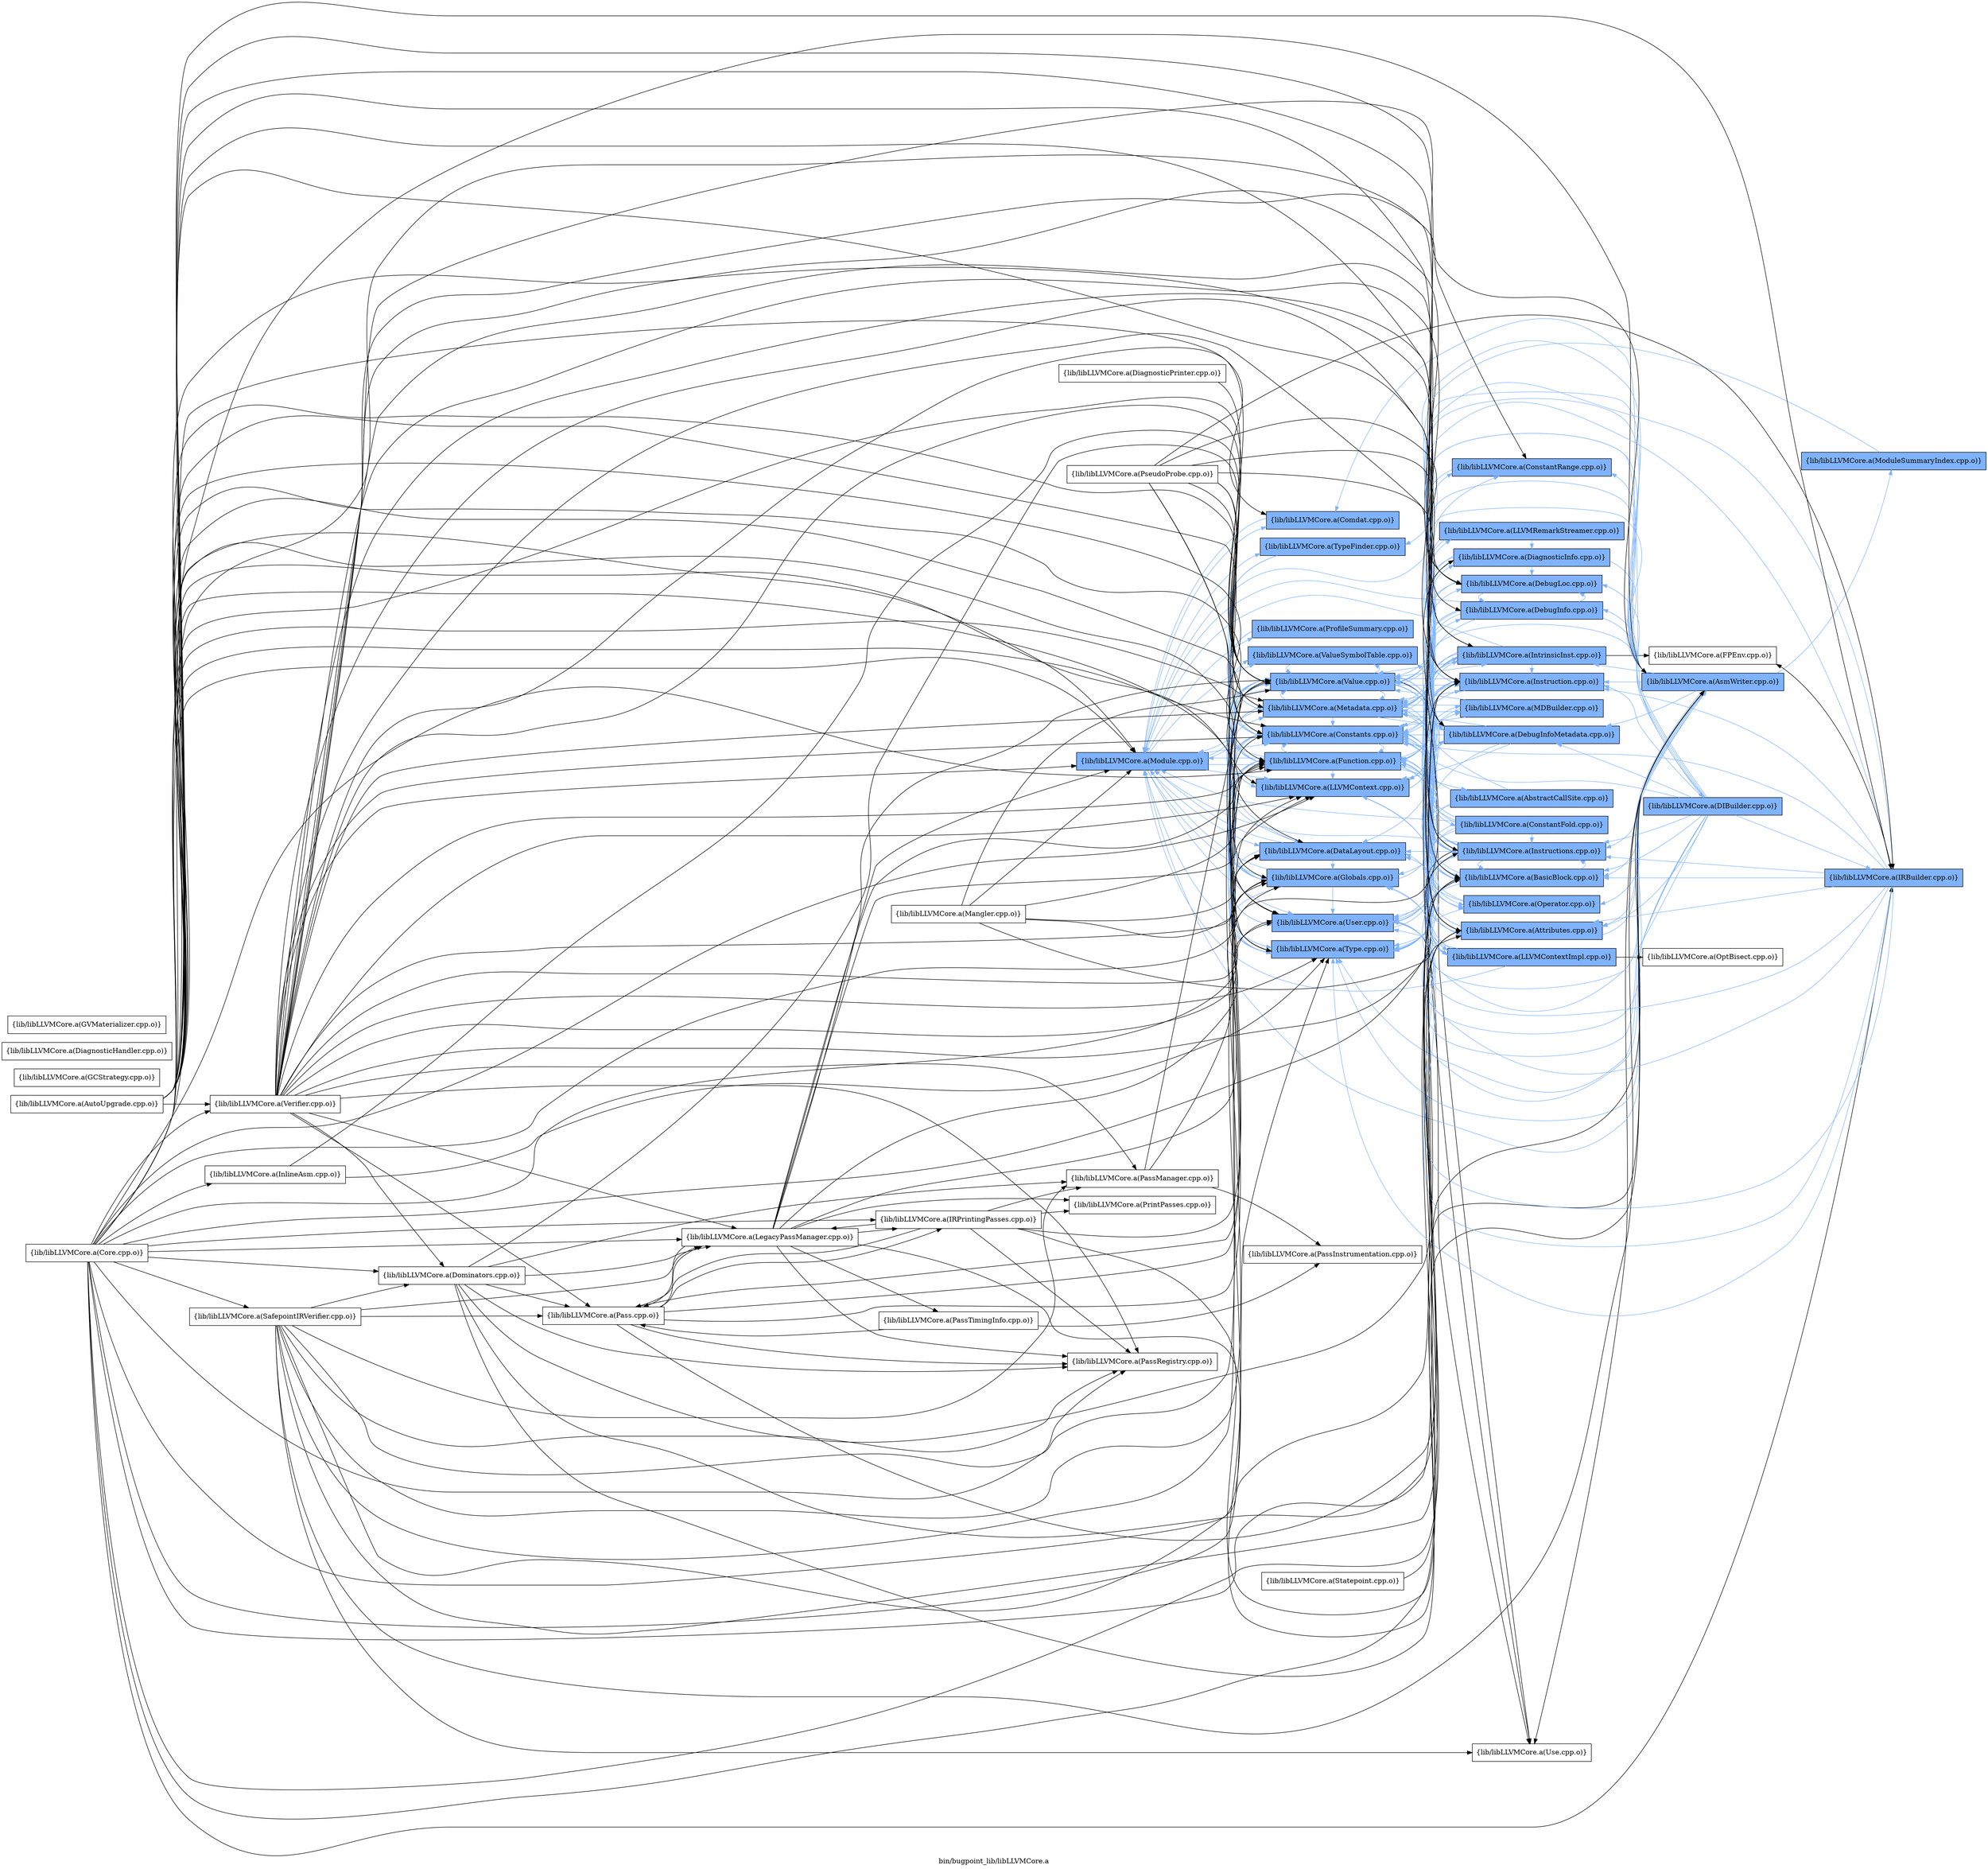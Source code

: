 digraph "bin/bugpoint_lib/libLLVMCore.a" {
	label="bin/bugpoint_lib/libLLVMCore.a";
	rankdir=LR;
	{ rank=same; Node0x560f26d060c8;  }
	{ rank=same; Node0x560f26d02ce8; Node0x560f26cf2578; Node0x560f26cf1358; Node0x560f26cf2348; Node0x560f26cf0688; Node0x560f26cec0d8; Node0x560f26d031e8; Node0x560f26cecad8; Node0x560f26cec358; Node0x560f26cebae8; Node0x560f26ced2a8; Node0x560f26cea508; Node0x560f26ce9d38;  }
	{ rank=same; Node0x560f26d02518; Node0x560f26cf29d8; Node0x560f26cf3108; Node0x560f26cee7e8; Node0x560f26d03f08; Node0x560f26d051c8; Node0x560f26cf2258; Node0x560f26d02158; Node0x560f26d023d8; Node0x560f26ce0ff8; Node0x560f26cdf7e8; Node0x560f26ce0508; Node0x560f26d03058; Node0x560f26cee428; Node0x560f26d04e58; Node0x560f26cedc08; Node0x560f26cf1f38;  }
	{ rank=same; Node0x560f26d04b38; Node0x560f26cdf5b8; Node0x560f26d00b78; Node0x560f26cf1628;  }
	{ rank=same; Node0x560f26d060c8;  }
	{ rank=same; Node0x560f26d02ce8; Node0x560f26cf2578; Node0x560f26cf1358; Node0x560f26cf2348; Node0x560f26cf0688; Node0x560f26cec0d8; Node0x560f26d031e8; Node0x560f26cecad8; Node0x560f26cec358; Node0x560f26cebae8; Node0x560f26ced2a8; Node0x560f26cea508; Node0x560f26ce9d38;  }
	{ rank=same; Node0x560f26d02518; Node0x560f26cf29d8; Node0x560f26cf3108; Node0x560f26cee7e8; Node0x560f26d03f08; Node0x560f26d051c8; Node0x560f26cf2258; Node0x560f26d02158; Node0x560f26d023d8; Node0x560f26ce0ff8; Node0x560f26cdf7e8; Node0x560f26ce0508; Node0x560f26d03058; Node0x560f26cee428; Node0x560f26d04e58; Node0x560f26cedc08; Node0x560f26cf1f38;  }
	{ rank=same; Node0x560f26d04b38; Node0x560f26cdf5b8; Node0x560f26d00b78; Node0x560f26cf1628;  }

	Node0x560f26d060c8 [shape=record,shape=box,group=1,style=filled,fillcolor="0.600000 0.5 1",label="{lib/libLLVMCore.a(Module.cpp.o)}"];
	Node0x560f26d060c8 -> Node0x560f26d02ce8[color="0.600000 0.5 1"];
	Node0x560f26d060c8 -> Node0x560f26cf2578[color="0.600000 0.5 1"];
	Node0x560f26d060c8 -> Node0x560f26cf1358[color="0.600000 0.5 1"];
	Node0x560f26d060c8 -> Node0x560f26cf2348[color="0.600000 0.5 1"];
	Node0x560f26d060c8 -> Node0x560f26cf0688[color="0.600000 0.5 1"];
	Node0x560f26d060c8 -> Node0x560f26cec0d8[color="0.600000 0.5 1"];
	Node0x560f26d060c8 -> Node0x560f26d031e8[color="0.600000 0.5 1"];
	Node0x560f26d060c8 -> Node0x560f26cecad8[color="0.600000 0.5 1"];
	Node0x560f26d060c8 -> Node0x560f26cec358[color="0.600000 0.5 1"];
	Node0x560f26d060c8 -> Node0x560f26cebae8[color="0.600000 0.5 1"];
	Node0x560f26d060c8 -> Node0x560f26ced2a8[color="0.600000 0.5 1"];
	Node0x560f26d060c8 -> Node0x560f26cea508[color="0.600000 0.5 1"];
	Node0x560f26d060c8 -> Node0x560f26ce9d38[color="0.600000 0.5 1"];
	Node0x560f26cea508 [shape=record,shape=box,group=1,style=filled,fillcolor="0.600000 0.5 1",label="{lib/libLLVMCore.a(Value.cpp.o)}"];
	Node0x560f26cea508 -> Node0x560f26d02ce8[color="0.600000 0.5 1"];
	Node0x560f26cea508 -> Node0x560f26d051c8[color="0.600000 0.5 1"];
	Node0x560f26cea508 -> Node0x560f26cdf7e8[color="0.600000 0.5 1"];
	Node0x560f26cea508 -> Node0x560f26ce0508[color="0.600000 0.5 1"];
	Node0x560f26cea508 -> Node0x560f26cf1358[color="0.600000 0.5 1"];
	Node0x560f26cea508 -> Node0x560f26cf2348[color="0.600000 0.5 1"];
	Node0x560f26cea508 -> Node0x560f26cf1f38[color="0.600000 0.5 1"];
	Node0x560f26cea508 -> Node0x560f26cf0688[color="0.600000 0.5 1"];
	Node0x560f26cea508 -> Node0x560f26cec0d8[color="0.600000 0.5 1"];
	Node0x560f26cea508 -> Node0x560f26d02158[color="0.600000 0.5 1"];
	Node0x560f26cea508 -> Node0x560f26d023d8[color="0.600000 0.5 1"];
	Node0x560f26cea508 -> Node0x560f26d03058[color="0.600000 0.5 1"];
	Node0x560f26cea508 -> Node0x560f26d031e8[color="0.600000 0.5 1"];
	Node0x560f26cea508 -> Node0x560f26d03f08[color="0.600000 0.5 1"];
	Node0x560f26cea508 -> Node0x560f26cec358[color="0.600000 0.5 1"];
	Node0x560f26cea508 -> Node0x560f26cedc08;
	Node0x560f26cea508 -> Node0x560f26ced2a8[color="0.600000 0.5 1"];
	Node0x560f26cea508 -> Node0x560f26ce9d38[color="0.600000 0.5 1"];
	Node0x560f26ce95b8 [shape=record,shape=box,group=0,label="{lib/libLLVMCore.a(Verifier.cpp.o)}"];
	Node0x560f26ce95b8 -> Node0x560f26d02ce8;
	Node0x560f26ce95b8 -> Node0x560f26d060c8;
	Node0x560f26ce95b8 -> Node0x560f26d057b8;
	Node0x560f26ce95b8 -> Node0x560f26ce1368;
	Node0x560f26ce95b8 -> Node0x560f26ce0c88;
	Node0x560f26ce95b8 -> Node0x560f26cdf5b8;
	Node0x560f26ce95b8 -> Node0x560f26cdf7e8;
	Node0x560f26ce95b8 -> Node0x560f26ce0508;
	Node0x560f26ce95b8 -> Node0x560f26cf2578;
	Node0x560f26ce95b8 -> Node0x560f26cf29d8;
	Node0x560f26ce95b8 -> Node0x560f26cf1358;
	Node0x560f26ce95b8 -> Node0x560f26cf2348;
	Node0x560f26ce95b8 -> Node0x560f26cf3108;
	Node0x560f26ce95b8 -> Node0x560f26cee7e8;
	Node0x560f26ce95b8 -> Node0x560f26cefe68;
	Node0x560f26ce95b8 -> Node0x560f26cf0688;
	Node0x560f26ce95b8 -> Node0x560f26cec0d8;
	Node0x560f26ce95b8 -> Node0x560f26d02158;
	Node0x560f26ce95b8 -> Node0x560f26d023d8;
	Node0x560f26ce95b8 -> Node0x560f26d03058;
	Node0x560f26ce95b8 -> Node0x560f26d031e8;
	Node0x560f26ce95b8 -> Node0x560f26d05038;
	Node0x560f26ce95b8 -> Node0x560f26cec358;
	Node0x560f26ce95b8 -> Node0x560f26ced2a8;
	Node0x560f26ce95b8 -> Node0x560f26cea508;
	Node0x560f26d02ce8 [shape=record,shape=box,group=1,style=filled,fillcolor="0.600000 0.5 1",label="{lib/libLLVMCore.a(Metadata.cpp.o)}"];
	Node0x560f26d02ce8 -> Node0x560f26d02518[color="0.600000 0.5 1"];
	Node0x560f26d02ce8 -> Node0x560f26d060c8[color="0.600000 0.5 1"];
	Node0x560f26d02ce8 -> Node0x560f26cf29d8[color="0.600000 0.5 1"];
	Node0x560f26d02ce8 -> Node0x560f26cf1358[color="0.600000 0.5 1"];
	Node0x560f26d02ce8 -> Node0x560f26cf3108[color="0.600000 0.5 1"];
	Node0x560f26d02ce8 -> Node0x560f26cee7e8[color="0.600000 0.5 1"];
	Node0x560f26d02ce8 -> Node0x560f26d031e8[color="0.600000 0.5 1"];
	Node0x560f26d02ce8 -> Node0x560f26d03f08[color="0.600000 0.5 1"];
	Node0x560f26d02ce8 -> Node0x560f26cec358[color="0.600000 0.5 1"];
	Node0x560f26d02ce8 -> Node0x560f26cea508[color="0.600000 0.5 1"];
	Node0x560f26cdf5b8 [shape=record,shape=box,group=1,style=filled,fillcolor="0.600000 0.5 1",label="{lib/libLLVMCore.a(AsmWriter.cpp.o)}"];
	Node0x560f26cdf5b8 -> Node0x560f26d02ce8[color="0.600000 0.5 1"];
	Node0x560f26cdf5b8 -> Node0x560f26d060c8[color="0.600000 0.5 1"];
	Node0x560f26cdf5b8 -> Node0x560f26d06ca8[color="0.600000 0.5 1"];
	Node0x560f26cdf5b8 -> Node0x560f26d051c8[color="0.600000 0.5 1"];
	Node0x560f26cdf5b8 -> Node0x560f26cdf7e8[color="0.600000 0.5 1"];
	Node0x560f26cdf5b8 -> Node0x560f26ce0508[color="0.600000 0.5 1"];
	Node0x560f26cdf5b8 -> Node0x560f26cf2578[color="0.600000 0.5 1"];
	Node0x560f26cdf5b8 -> Node0x560f26cf29d8[color="0.600000 0.5 1"];
	Node0x560f26cdf5b8 -> Node0x560f26cf1358[color="0.600000 0.5 1"];
	Node0x560f26cdf5b8 -> Node0x560f26cf3108[color="0.600000 0.5 1"];
	Node0x560f26cdf5b8 -> Node0x560f26cf0688[color="0.600000 0.5 1"];
	Node0x560f26cdf5b8 -> Node0x560f26cec0d8[color="0.600000 0.5 1"];
	Node0x560f26cdf5b8 -> Node0x560f26d02158[color="0.600000 0.5 1"];
	Node0x560f26cdf5b8 -> Node0x560f26d023d8[color="0.600000 0.5 1"];
	Node0x560f26cdf5b8 -> Node0x560f26d03058[color="0.600000 0.5 1"];
	Node0x560f26cdf5b8 -> Node0x560f26d031e8[color="0.600000 0.5 1"];
	Node0x560f26cdf5b8 -> Node0x560f26cec358[color="0.600000 0.5 1"];
	Node0x560f26cdf5b8 -> Node0x560f26cebae8[color="0.600000 0.5 1"];
	Node0x560f26cdf5b8 -> Node0x560f26cedc08;
	Node0x560f26cdf5b8 -> Node0x560f26ced2a8[color="0.600000 0.5 1"];
	Node0x560f26cdf5b8 -> Node0x560f26cea508[color="0.600000 0.5 1"];
	Node0x560f26cdf7e8 [shape=record,shape=box,group=1,style=filled,fillcolor="0.600000 0.5 1",label="{lib/libLLVMCore.a(Attributes.cpp.o)}"];
	Node0x560f26cdf7e8 -> Node0x560f26cdf5b8[color="0.600000 0.5 1"];
	Node0x560f26cdf7e8 -> Node0x560f26cf0688[color="0.600000 0.5 1"];
	Node0x560f26ce0508 [shape=record,shape=box,group=1,style=filled,fillcolor="0.600000 0.5 1",label="{lib/libLLVMCore.a(BasicBlock.cpp.o)}"];
	Node0x560f26ce0508 -> Node0x560f26d02ce8[color="0.600000 0.5 1"];
	Node0x560f26ce0508 -> Node0x560f26cf1358[color="0.600000 0.5 1"];
	Node0x560f26ce0508 -> Node0x560f26d02158[color="0.600000 0.5 1"];
	Node0x560f26ce0508 -> Node0x560f26d023d8[color="0.600000 0.5 1"];
	Node0x560f26ce0508 -> Node0x560f26cec358[color="0.600000 0.5 1"];
	Node0x560f26ce0508 -> Node0x560f26ced2a8[color="0.600000 0.5 1"];
	Node0x560f26ce0508 -> Node0x560f26cea508[color="0.600000 0.5 1"];
	Node0x560f26ce0508 -> Node0x560f26ce9d38[color="0.600000 0.5 1"];
	Node0x560f26cf1358 [shape=record,shape=box,group=1,style=filled,fillcolor="0.600000 0.5 1",label="{lib/libLLVMCore.a(Constants.cpp.o)}"];
	Node0x560f26cf1358 -> Node0x560f26d051c8[color="0.600000 0.5 1"];
	Node0x560f26cf1358 -> Node0x560f26cf2258[color="0.600000 0.5 1"];
	Node0x560f26cf1358 -> Node0x560f26cf0688[color="0.600000 0.5 1"];
	Node0x560f26cf1358 -> Node0x560f26cec0d8[color="0.600000 0.5 1"];
	Node0x560f26cf1358 -> Node0x560f26d02158[color="0.600000 0.5 1"];
	Node0x560f26cf1358 -> Node0x560f26d023d8[color="0.600000 0.5 1"];
	Node0x560f26cf1358 -> Node0x560f26cec358[color="0.600000 0.5 1"];
	Node0x560f26cf1358 -> Node0x560f26ced2a8[color="0.600000 0.5 1"];
	Node0x560f26cf1358 -> Node0x560f26cea508[color="0.600000 0.5 1"];
	Node0x560f26cf1f38 [shape=record,shape=box,group=1,style=filled,fillcolor="0.600000 0.5 1",label="{lib/libLLVMCore.a(DebugInfo.cpp.o)}"];
	Node0x560f26cf1f38 -> Node0x560f26d02ce8[color="0.600000 0.5 1"];
	Node0x560f26cf1f38 -> Node0x560f26d060c8[color="0.600000 0.5 1"];
	Node0x560f26cf1f38 -> Node0x560f26cf1628[color="0.600000 0.5 1"];
	Node0x560f26cf1f38 -> Node0x560f26cf3108[color="0.600000 0.5 1"];
	Node0x560f26cf1f38 -> Node0x560f26cee7e8[color="0.600000 0.5 1"];
	Node0x560f26cf1f38 -> Node0x560f26cf0688[color="0.600000 0.5 1"];
	Node0x560f26cf1f38 -> Node0x560f26d02158[color="0.600000 0.5 1"];
	Node0x560f26cf1f38 -> Node0x560f26cea508[color="0.600000 0.5 1"];
	Node0x560f26cf0688 [shape=record,shape=box,group=1,style=filled,fillcolor="0.600000 0.5 1",label="{lib/libLLVMCore.a(Function.cpp.o)}"];
	Node0x560f26cf0688 -> Node0x560f26d02518[color="0.600000 0.5 1"];
	Node0x560f26cf0688 -> Node0x560f26d02ce8[color="0.600000 0.5 1"];
	Node0x560f26cf0688 -> Node0x560f26d060c8[color="0.600000 0.5 1"];
	Node0x560f26cf0688 -> Node0x560f26ce0ff8[color="0.600000 0.5 1"];
	Node0x560f26cf0688 -> Node0x560f26cdf7e8[color="0.600000 0.5 1"];
	Node0x560f26cf0688 -> Node0x560f26ce0508[color="0.600000 0.5 1"];
	Node0x560f26cf0688 -> Node0x560f26cf1358[color="0.600000 0.5 1"];
	Node0x560f26cf0688 -> Node0x560f26cf2348[color="0.600000 0.5 1"];
	Node0x560f26cf0688 -> Node0x560f26cec0d8[color="0.600000 0.5 1"];
	Node0x560f26cf0688 -> Node0x560f26d023d8[color="0.600000 0.5 1"];
	Node0x560f26cf0688 -> Node0x560f26d03058[color="0.600000 0.5 1"];
	Node0x560f26cf0688 -> Node0x560f26d031e8[color="0.600000 0.5 1"];
	Node0x560f26cf0688 -> Node0x560f26cec358[color="0.600000 0.5 1"];
	Node0x560f26cf0688 -> Node0x560f26ced2a8[color="0.600000 0.5 1"];
	Node0x560f26cf0688 -> Node0x560f26cea508[color="0.600000 0.5 1"];
	Node0x560f26cf0688 -> Node0x560f26ce9d38[color="0.600000 0.5 1"];
	Node0x560f26cec0d8 [shape=record,shape=box,group=1,style=filled,fillcolor="0.600000 0.5 1",label="{lib/libLLVMCore.a(Globals.cpp.o)}"];
	Node0x560f26cec0d8 -> Node0x560f26d02ce8[color="0.600000 0.5 1"];
	Node0x560f26cec0d8 -> Node0x560f26d060c8[color="0.600000 0.5 1"];
	Node0x560f26cec0d8 -> Node0x560f26cf29d8[color="0.600000 0.5 1"];
	Node0x560f26cec0d8 -> Node0x560f26cf1358[color="0.600000 0.5 1"];
	Node0x560f26cec0d8 -> Node0x560f26cf0688[color="0.600000 0.5 1"];
	Node0x560f26cec0d8 -> Node0x560f26cec358[color="0.600000 0.5 1"];
	Node0x560f26cec0d8 -> Node0x560f26ced2a8[color="0.600000 0.5 1"];
	Node0x560f26cec0d8 -> Node0x560f26cea508[color="0.600000 0.5 1"];
	Node0x560f26d02158 [shape=record,shape=box,group=1,style=filled,fillcolor="0.600000 0.5 1",label="{lib/libLLVMCore.a(Instruction.cpp.o)}"];
	Node0x560f26d02158 -> Node0x560f26d02ce8[color="0.600000 0.5 1"];
	Node0x560f26d02158 -> Node0x560f26cdf7e8[color="0.600000 0.5 1"];
	Node0x560f26d02158 -> Node0x560f26ce0508[color="0.600000 0.5 1"];
	Node0x560f26d02158 -> Node0x560f26cf1358[color="0.600000 0.5 1"];
	Node0x560f26d02158 -> Node0x560f26d023d8[color="0.600000 0.5 1"];
	Node0x560f26d02158 -> Node0x560f26ced2a8[color="0.600000 0.5 1"];
	Node0x560f26d02158 -> Node0x560f26cea508[color="0.600000 0.5 1"];
	Node0x560f26d023d8 [shape=record,shape=box,group=1,style=filled,fillcolor="0.600000 0.5 1",label="{lib/libLLVMCore.a(Instructions.cpp.o)}"];
	Node0x560f26d023d8 -> Node0x560f26d02518[color="0.600000 0.5 1"];
	Node0x560f26d023d8 -> Node0x560f26d02ce8[color="0.600000 0.5 1"];
	Node0x560f26d023d8 -> Node0x560f26d060c8[color="0.600000 0.5 1"];
	Node0x560f26d023d8 -> Node0x560f26d051c8[color="0.600000 0.5 1"];
	Node0x560f26d023d8 -> Node0x560f26cdf7e8[color="0.600000 0.5 1"];
	Node0x560f26d023d8 -> Node0x560f26ce0508[color="0.600000 0.5 1"];
	Node0x560f26d023d8 -> Node0x560f26cf1358[color="0.600000 0.5 1"];
	Node0x560f26d023d8 -> Node0x560f26cf2348[color="0.600000 0.5 1"];
	Node0x560f26d023d8 -> Node0x560f26cf0688[color="0.600000 0.5 1"];
	Node0x560f26d023d8 -> Node0x560f26d02158[color="0.600000 0.5 1"];
	Node0x560f26d023d8 -> Node0x560f26d03f08[color="0.600000 0.5 1"];
	Node0x560f26d023d8 -> Node0x560f26cec358[color="0.600000 0.5 1"];
	Node0x560f26d023d8 -> Node0x560f26cedc08;
	Node0x560f26d023d8 -> Node0x560f26ced2a8[color="0.600000 0.5 1"];
	Node0x560f26d023d8 -> Node0x560f26cea508[color="0.600000 0.5 1"];
	Node0x560f26d05038 [shape=record,shape=box,group=0,label="{lib/libLLVMCore.a(LegacyPassManager.cpp.o)}"];
	Node0x560f26d05038 -> Node0x560f26d060c8;
	Node0x560f26d05038 -> Node0x560f26d057b8;
	Node0x560f26d05038 -> Node0x560f26ce0c88;
	Node0x560f26d05038 -> Node0x560f26cdf5b8;
	Node0x560f26d05038 -> Node0x560f26cee428;
	Node0x560f26d05038 -> Node0x560f26cf0688;
	Node0x560f26d05038 -> Node0x560f26cec0d8;
	Node0x560f26d05038 -> Node0x560f26d01168;
	Node0x560f26d05038 -> Node0x560f26d031e8;
	Node0x560f26d05038 -> Node0x560f26cf0868;
	Node0x560f26d05038 -> Node0x560f26cefc88;
	Node0x560f26d05038 -> Node0x560f26cea508;
	Node0x560f26cec358 [shape=record,shape=box,group=1,style=filled,fillcolor="0.600000 0.5 1",label="{lib/libLLVMCore.a(Type.cpp.o)}"];
	Node0x560f26cec358 -> Node0x560f26cf1358[color="0.600000 0.5 1"];
	Node0x560f26ced2a8 [shape=record,shape=box,group=1,style=filled,fillcolor="0.600000 0.5 1",label="{lib/libLLVMCore.a(User.cpp.o)}"];
	Node0x560f26ced2a8 -> Node0x560f26d03058[color="0.600000 0.5 1"];
	Node0x560f26ced2a8 -> Node0x560f26cedc08;
	Node0x560f26d057b8 [shape=record,shape=box,group=0,label="{lib/libLLVMCore.a(Pass.cpp.o)}"];
	Node0x560f26d057b8 -> Node0x560f26ce0c88;
	Node0x560f26d057b8 -> Node0x560f26cdf7e8;
	Node0x560f26d057b8 -> Node0x560f26cf0688;
	Node0x560f26d057b8 -> Node0x560f26d01168;
	Node0x560f26d057b8 -> Node0x560f26d031e8;
	Node0x560f26d057b8 -> Node0x560f26d05038;
	Node0x560f26d057b8 -> Node0x560f26cea508;
	Node0x560f26ce0c88 [shape=record,shape=box,group=0,label="{lib/libLLVMCore.a(PassRegistry.cpp.o)}"];
	Node0x560f26cf1ad8 [shape=record,shape=box,group=0,label="{lib/libLLVMCore.a(Core.cpp.o)}"];
	Node0x560f26cf1ad8 -> Node0x560f26d02ce8;
	Node0x560f26cf1ad8 -> Node0x560f26d060c8;
	Node0x560f26cf1ad8 -> Node0x560f26ce0c88;
	Node0x560f26cf1ad8 -> Node0x560f26cdf5b8;
	Node0x560f26cf1ad8 -> Node0x560f26cdf7e8;
	Node0x560f26cf1ad8 -> Node0x560f26ce0508;
	Node0x560f26cf1ad8 -> Node0x560f26cf1358;
	Node0x560f26cf1ad8 -> Node0x560f26cf2348;
	Node0x560f26cf1ad8 -> Node0x560f26cee7e8;
	Node0x560f26cf1ad8 -> Node0x560f26cefe68;
	Node0x560f26cf1ad8 -> Node0x560f26cf0688;
	Node0x560f26cf1ad8 -> Node0x560f26cec0d8;
	Node0x560f26cf1ad8 -> Node0x560f26cecda8;
	Node0x560f26cf1ad8 -> Node0x560f26d01168;
	Node0x560f26cf1ad8 -> Node0x560f26d01988;
	Node0x560f26cf1ad8 -> Node0x560f26d02158;
	Node0x560f26cf1ad8 -> Node0x560f26d023d8;
	Node0x560f26cf1ad8 -> Node0x560f26d031e8;
	Node0x560f26cf1ad8 -> Node0x560f26d05038;
	Node0x560f26cf1ad8 -> Node0x560f26cefaa8;
	Node0x560f26cf1ad8 -> Node0x560f26cec358;
	Node0x560f26cf1ad8 -> Node0x560f26ced2a8;
	Node0x560f26cf1ad8 -> Node0x560f26cea508;
	Node0x560f26cf1ad8 -> Node0x560f26ce95b8;
	Node0x560f26d01168 [shape=record,shape=box,group=0,label="{lib/libLLVMCore.a(IRPrintingPasses.cpp.o)}"];
	Node0x560f26d01168 -> Node0x560f26d057b8;
	Node0x560f26d01168 -> Node0x560f26ce1368;
	Node0x560f26d01168 -> Node0x560f26ce0c88;
	Node0x560f26d01168 -> Node0x560f26cdf5b8;
	Node0x560f26d01168 -> Node0x560f26d05038;
	Node0x560f26d01168 -> Node0x560f26cefc88;
	Node0x560f26d01168 -> Node0x560f26cea508;
	Node0x560f26d031e8 [shape=record,shape=box,group=1,style=filled,fillcolor="0.600000 0.5 1",label="{lib/libLLVMCore.a(LLVMContext.cpp.o)}"];
	Node0x560f26d031e8 -> Node0x560f26cee428[color="0.600000 0.5 1"];
	Node0x560f26d031e8 -> Node0x560f26d03f08[color="0.600000 0.5 1"];
	Node0x560f26d031e8 -> Node0x560f26d04e58[color="0.600000 0.5 1"];
	Node0x560f26d03198 [shape=record,shape=box,group=0,label="{lib/libLLVMCore.a(Mangler.cpp.o)}"];
	Node0x560f26d03198 -> Node0x560f26d060c8;
	Node0x560f26d03198 -> Node0x560f26cdf7e8;
	Node0x560f26d03198 -> Node0x560f26cf2348;
	Node0x560f26d03198 -> Node0x560f26cf0688;
	Node0x560f26d03198 -> Node0x560f26cec0d8;
	Node0x560f26d03198 -> Node0x560f26cea508;
	Node0x560f26cf2348 [shape=record,shape=box,group=1,style=filled,fillcolor="0.600000 0.5 1",label="{lib/libLLVMCore.a(DataLayout.cpp.o)}"];
	Node0x560f26cf2348 -> Node0x560f26d060c8[color="0.600000 0.5 1"];
	Node0x560f26cf2348 -> Node0x560f26cec0d8[color="0.600000 0.5 1"];
	Node0x560f26cf2348 -> Node0x560f26cec358[color="0.600000 0.5 1"];
	Node0x560f26cee428 [shape=record,shape=box,group=1,style=filled,fillcolor="0.600000 0.5 1",label="{lib/libLLVMCore.a(DiagnosticInfo.cpp.o)}"];
	Node0x560f26cee428 -> Node0x560f26d02ce8[color="0.600000 0.5 1"];
	Node0x560f26cee428 -> Node0x560f26cdf5b8[color="0.600000 0.5 1"];
	Node0x560f26cee428 -> Node0x560f26cee7e8[color="0.600000 0.5 1"];
	Node0x560f26cee428 -> Node0x560f26cf0688[color="0.600000 0.5 1"];
	Node0x560f26cee428 -> Node0x560f26d02158[color="0.600000 0.5 1"];
	Node0x560f26cee428 -> Node0x560f26d031e8[color="0.600000 0.5 1"];
	Node0x560f26cee428 -> Node0x560f26cea508[color="0.600000 0.5 1"];
	Node0x560f26cecda8 [shape=record,shape=box,group=1,style=filled,fillcolor="0.600000 0.5 1",label="{lib/libLLVMCore.a(IRBuilder.cpp.o)}"];
	Node0x560f26cecda8 -> Node0x560f26d02ce8[color="0.600000 0.5 1"];
	Node0x560f26cecda8 -> Node0x560f26cdf7e8[color="0.600000 0.5 1"];
	Node0x560f26cecda8 -> Node0x560f26ce0508[color="0.600000 0.5 1"];
	Node0x560f26cecda8 -> Node0x560f26cf1358[color="0.600000 0.5 1"];
	Node0x560f26cecda8 -> Node0x560f26cf2348[color="0.600000 0.5 1"];
	Node0x560f26cecda8 -> Node0x560f26cf0688[color="0.600000 0.5 1"];
	Node0x560f26cecda8 -> Node0x560f26cec0d8[color="0.600000 0.5 1"];
	Node0x560f26cecda8 -> Node0x560f26d00b78;
	Node0x560f26cecda8 -> Node0x560f26d02158[color="0.600000 0.5 1"];
	Node0x560f26cecda8 -> Node0x560f26d023d8[color="0.600000 0.5 1"];
	Node0x560f26cecda8 -> Node0x560f26cec358[color="0.600000 0.5 1"];
	Node0x560f26cecda8 -> Node0x560f26ced2a8[color="0.600000 0.5 1"];
	Node0x560f26cecda8 -> Node0x560f26cea508[color="0.600000 0.5 1"];
	Node0x560f26d01988 [shape=record,shape=box,group=0,label="{lib/libLLVMCore.a(InlineAsm.cpp.o)}"];
	Node0x560f26d01988 -> Node0x560f26cec358;
	Node0x560f26d01988 -> Node0x560f26cea508;
	Node0x560f26d051c8 [shape=record,shape=box,group=1,style=filled,fillcolor="0.600000 0.5 1",label="{lib/libLLVMCore.a(Operator.cpp.o)}"];
	Node0x560f26d051c8 -> Node0x560f26cf1358[color="0.600000 0.5 1"];
	Node0x560f26d051c8 -> Node0x560f26cf2348[color="0.600000 0.5 1"];
	Node0x560f26d051c8 -> Node0x560f26cec358[color="0.600000 0.5 1"];
	Node0x560f26d03058 [shape=record,shape=box,group=1,style=filled,fillcolor="0.600000 0.5 1",label="{lib/libLLVMCore.a(IntrinsicInst.cpp.o)}"];
	Node0x560f26d03058 -> Node0x560f26d02ce8[color="0.600000 0.5 1"];
	Node0x560f26d03058 -> Node0x560f26d060c8[color="0.600000 0.5 1"];
	Node0x560f26d03058 -> Node0x560f26ce0508[color="0.600000 0.5 1"];
	Node0x560f26d03058 -> Node0x560f26cf1358[color="0.600000 0.5 1"];
	Node0x560f26d03058 -> Node0x560f26cf2348[color="0.600000 0.5 1"];
	Node0x560f26d03058 -> Node0x560f26cf3108[color="0.600000 0.5 1"];
	Node0x560f26d03058 -> Node0x560f26d00b78;
	Node0x560f26d03058 -> Node0x560f26d02158[color="0.600000 0.5 1"];
	Node0x560f26d03058 -> Node0x560f26d023d8[color="0.600000 0.5 1"];
	Node0x560f26d03058 -> Node0x560f26cec358[color="0.600000 0.5 1"];
	Node0x560f26d03058 -> Node0x560f26ced2a8[color="0.600000 0.5 1"];
	Node0x560f26d03058 -> Node0x560f26cea508[color="0.600000 0.5 1"];
	Node0x560f26cf3108 [shape=record,shape=box,group=1,style=filled,fillcolor="0.600000 0.5 1",label="{lib/libLLVMCore.a(DebugInfoMetadata.cpp.o)}"];
	Node0x560f26cf3108 -> Node0x560f26d02ce8[color="0.600000 0.5 1"];
	Node0x560f26cf3108 -> Node0x560f26cf1358[color="0.600000 0.5 1"];
	Node0x560f26cf3108 -> Node0x560f26d031e8[color="0.600000 0.5 1"];
	Node0x560f26cf3108 -> Node0x560f26d03f08[color="0.600000 0.5 1"];
	Node0x560f26cf3108 -> Node0x560f26cec358[color="0.600000 0.5 1"];
	Node0x560f26cf29d8 [shape=record,shape=box,group=1,style=filled,fillcolor="0.600000 0.5 1",label="{lib/libLLVMCore.a(ConstantRange.cpp.o)}"];
	Node0x560f26cf29d8 -> Node0x560f26d023d8[color="0.600000 0.5 1"];
	Node0x560f26cee7e8 [shape=record,shape=box,group=1,style=filled,fillcolor="0.600000 0.5 1",label="{lib/libLLVMCore.a(DebugLoc.cpp.o)}"];
	Node0x560f26cee7e8 -> Node0x560f26d02ce8[color="0.600000 0.5 1"];
	Node0x560f26cee7e8 -> Node0x560f26cf1f38[color="0.600000 0.5 1"];
	Node0x560f26cee7e8 -> Node0x560f26cf3108[color="0.600000 0.5 1"];
	Node0x560f26cefe68 [shape=record,shape=box,group=0,label="{lib/libLLVMCore.a(Dominators.cpp.o)}"];
	Node0x560f26cefe68 -> Node0x560f26d057b8;
	Node0x560f26cefe68 -> Node0x560f26ce1368;
	Node0x560f26cefe68 -> Node0x560f26ce0c88;
	Node0x560f26cefe68 -> Node0x560f26cdf5b8;
	Node0x560f26cefe68 -> Node0x560f26ce0508;
	Node0x560f26cefe68 -> Node0x560f26d02158;
	Node0x560f26cefe68 -> Node0x560f26d05038;
	Node0x560f26cefe68 -> Node0x560f26cea508;
	Node0x560f26cedc08 [shape=record,shape=box,group=0,label="{lib/libLLVMCore.a(Use.cpp.o)}"];
	Node0x560f26ce1368 [shape=record,shape=box,group=0,label="{lib/libLLVMCore.a(PassManager.cpp.o)}"];
	Node0x560f26ce1368 -> Node0x560f26ce06e8;
	Node0x560f26ce1368 -> Node0x560f26cec0d8;
	Node0x560f26ce1368 -> Node0x560f26cea508;
	Node0x560f26ce0ff8 [shape=record,shape=box,group=1,style=filled,fillcolor="0.600000 0.5 1",label="{lib/libLLVMCore.a(AbstractCallSite.cpp.o)}"];
	Node0x560f26ce0ff8 -> Node0x560f26d02ce8[color="0.600000 0.5 1"];
	Node0x560f26ce0ff8 -> Node0x560f26cf1358[color="0.600000 0.5 1"];
	Node0x560f26ce0ff8 -> Node0x560f26d023d8[color="0.600000 0.5 1"];
	Node0x560f26ce0ff8 -> Node0x560f26ced2a8[color="0.600000 0.5 1"];
	Node0x560f26cf2258 [shape=record,shape=box,group=1,style=filled,fillcolor="0.600000 0.5 1",label="{lib/libLLVMCore.a(ConstantFold.cpp.o)}"];
	Node0x560f26cf2258 -> Node0x560f26d060c8[color="0.600000 0.5 1"];
	Node0x560f26cf2258 -> Node0x560f26d051c8[color="0.600000 0.5 1"];
	Node0x560f26cf2258 -> Node0x560f26cf1358[color="0.600000 0.5 1"];
	Node0x560f26cf2258 -> Node0x560f26cf0688[color="0.600000 0.5 1"];
	Node0x560f26cf2258 -> Node0x560f26cec0d8[color="0.600000 0.5 1"];
	Node0x560f26cf2258 -> Node0x560f26d023d8[color="0.600000 0.5 1"];
	Node0x560f26cf2258 -> Node0x560f26cec358[color="0.600000 0.5 1"];
	Node0x560f26cf2258 -> Node0x560f26cea508[color="0.600000 0.5 1"];
	Node0x560f26cefc88 [shape=record,shape=box,group=0,label="{lib/libLLVMCore.a(PrintPasses.cpp.o)}"];
	Node0x560f26cf0868 [shape=record,shape=box,group=0,label="{lib/libLLVMCore.a(PassTimingInfo.cpp.o)}"];
	Node0x560f26cf0868 -> Node0x560f26d057b8;
	Node0x560f26cf0868 -> Node0x560f26ce06e8;
	Node0x560f26d06ca8 [shape=record,shape=box,group=1,style=filled,fillcolor="0.600000 0.5 1",label="{lib/libLLVMCore.a(ModuleSummaryIndex.cpp.o)}"];
	Node0x560f26d06ca8 -> Node0x560f26cea508[color="0.600000 0.5 1"];
	Node0x560f26cecad8 [shape=record,shape=box,group=1,style=filled,fillcolor="0.600000 0.5 1",label="{lib/libLLVMCore.a(ProfileSummary.cpp.o)}"];
	Node0x560f26cecad8 -> Node0x560f26d02ce8[color="0.600000 0.5 1"];
	Node0x560f26cecad8 -> Node0x560f26cf1358[color="0.600000 0.5 1"];
	Node0x560f26cecad8 -> Node0x560f26cec358[color="0.600000 0.5 1"];
	Node0x560f26cf2578 [shape=record,shape=box,group=1,style=filled,fillcolor="0.600000 0.5 1",label="{lib/libLLVMCore.a(Comdat.cpp.o)}"];
	Node0x560f26cf2578 -> Node0x560f26d060c8[color="0.600000 0.5 1"];
	Node0x560f26d02518 [shape=record,shape=box,group=1,style=filled,fillcolor="0.600000 0.5 1",label="{lib/libLLVMCore.a(MDBuilder.cpp.o)}"];
	Node0x560f26d02518 -> Node0x560f26d02ce8[color="0.600000 0.5 1"];
	Node0x560f26d02518 -> Node0x560f26cf1358[color="0.600000 0.5 1"];
	Node0x560f26d02518 -> Node0x560f26cec358[color="0.600000 0.5 1"];
	Node0x560f26d02518 -> Node0x560f26cea508[color="0.600000 0.5 1"];
	Node0x560f26cf1628 [shape=record,shape=box,group=1,style=filled,fillcolor="0.600000 0.5 1",label="{lib/libLLVMCore.a(DIBuilder.cpp.o)}"];
	Node0x560f26cf1628 -> Node0x560f26d02ce8[color="0.600000 0.5 1"];
	Node0x560f26cf1628 -> Node0x560f26d060c8[color="0.600000 0.5 1"];
	Node0x560f26cf1628 -> Node0x560f26cdf7e8[color="0.600000 0.5 1"];
	Node0x560f26cf1628 -> Node0x560f26ce0508[color="0.600000 0.5 1"];
	Node0x560f26cf1628 -> Node0x560f26cf1358[color="0.600000 0.5 1"];
	Node0x560f26cf1628 -> Node0x560f26cf1f38[color="0.600000 0.5 1"];
	Node0x560f26cf1628 -> Node0x560f26cf3108[color="0.600000 0.5 1"];
	Node0x560f26cf1628 -> Node0x560f26cee7e8[color="0.600000 0.5 1"];
	Node0x560f26cf1628 -> Node0x560f26cf0688[color="0.600000 0.5 1"];
	Node0x560f26cf1628 -> Node0x560f26cecda8[color="0.600000 0.5 1"];
	Node0x560f26cf1628 -> Node0x560f26d02158[color="0.600000 0.5 1"];
	Node0x560f26cf1628 -> Node0x560f26d023d8[color="0.600000 0.5 1"];
	Node0x560f26cf1628 -> Node0x560f26cec358[color="0.600000 0.5 1"];
	Node0x560f26cf1628 -> Node0x560f26ced2a8[color="0.600000 0.5 1"];
	Node0x560f26cf1628 -> Node0x560f26cea508[color="0.600000 0.5 1"];
	Node0x560f26cebae8 [shape=record,shape=box,group=1,style=filled,fillcolor="0.600000 0.5 1",label="{lib/libLLVMCore.a(TypeFinder.cpp.o)}"];
	Node0x560f26cebae8 -> Node0x560f26d02ce8[color="0.600000 0.5 1"];
	Node0x560f26cebae8 -> Node0x560f26cf0688[color="0.600000 0.5 1"];
	Node0x560f26cebae8 -> Node0x560f26cec0d8[color="0.600000 0.5 1"];
	Node0x560f26ce9d38 [shape=record,shape=box,group=1,style=filled,fillcolor="0.600000 0.5 1",label="{lib/libLLVMCore.a(ValueSymbolTable.cpp.o)}"];
	Node0x560f26ce9d38 -> Node0x560f26cea508[color="0.600000 0.5 1"];
	Node0x560f26cefaa8 [shape=record,shape=box,group=0,label="{lib/libLLVMCore.a(SafepointIRVerifier.cpp.o)}"];
	Node0x560f26cefaa8 -> Node0x560f26d057b8;
	Node0x560f26cefaa8 -> Node0x560f26ce1368;
	Node0x560f26cefaa8 -> Node0x560f26ce0c88;
	Node0x560f26cefaa8 -> Node0x560f26cdf5b8;
	Node0x560f26cefaa8 -> Node0x560f26ce0508;
	Node0x560f26cefaa8 -> Node0x560f26cf1358;
	Node0x560f26cefaa8 -> Node0x560f26cefe68;
	Node0x560f26cefaa8 -> Node0x560f26cf0688;
	Node0x560f26cefaa8 -> Node0x560f26d02158;
	Node0x560f26cefaa8 -> Node0x560f26d05038;
	Node0x560f26cefaa8 -> Node0x560f26cedc08;
	Node0x560f26cefaa8 -> Node0x560f26cea508;
	Node0x560f26d03f08 [shape=record,shape=box,group=1,style=filled,fillcolor="0.600000 0.5 1",label="{lib/libLLVMCore.a(LLVMContextImpl.cpp.o)}"];
	Node0x560f26d03f08 -> Node0x560f26d02ce8[color="0.600000 0.5 1"];
	Node0x560f26d03f08 -> Node0x560f26d060c8[color="0.600000 0.5 1"];
	Node0x560f26d03f08 -> Node0x560f26d04b38;
	Node0x560f26d03f08 -> Node0x560f26cf1358[color="0.600000 0.5 1"];
	Node0x560f26d03f08 -> Node0x560f26cf3108[color="0.600000 0.5 1"];
	Node0x560f26d03f08 -> Node0x560f26ced2a8[color="0.600000 0.5 1"];
	Node0x560f26d03f08 -> Node0x560f26cea508[color="0.600000 0.5 1"];
	Node0x560f26ceed88 [shape=record,shape=box,group=0,label="{lib/libLLVMCore.a(DiagnosticPrinter.cpp.o)}"];
	Node0x560f26ceed88 -> Node0x560f26cea508;
	Node0x560f26cf0458 [shape=record,shape=box,group=0,label="{lib/libLLVMCore.a(GCStrategy.cpp.o)}"];
	Node0x560f26d00b78 [shape=record,shape=box,group=0,label="{lib/libLLVMCore.a(FPEnv.cpp.o)}"];
	Node0x560f26d04e58 [shape=record,shape=box,group=1,style=filled,fillcolor="0.600000 0.5 1",label="{lib/libLLVMCore.a(LLVMRemarkStreamer.cpp.o)}"];
	Node0x560f26d04e58 -> Node0x560f26cee428[color="0.600000 0.5 1"];
	Node0x560f26d04e58 -> Node0x560f26d031e8[color="0.600000 0.5 1"];
	Node0x560f26d04e58 -> Node0x560f26cea508[color="0.600000 0.5 1"];
	Node0x560f26d04b38 [shape=record,shape=box,group=0,label="{lib/libLLVMCore.a(OptBisect.cpp.o)}"];
	Node0x560f26d03ff8 [shape=record,shape=box,group=0,label="{lib/libLLVMCore.a(DiagnosticHandler.cpp.o)}"];
	Node0x560f26ce06e8 [shape=record,shape=box,group=0,label="{lib/libLLVMCore.a(PassInstrumentation.cpp.o)}"];
	Node0x560f26ce43d8 [shape=record,shape=box,group=0,label="{lib/libLLVMCore.a(AutoUpgrade.cpp.o)}"];
	Node0x560f26ce43d8 -> Node0x560f26d02ce8;
	Node0x560f26ce43d8 -> Node0x560f26d060c8;
	Node0x560f26ce43d8 -> Node0x560f26cdf7e8;
	Node0x560f26ce43d8 -> Node0x560f26ce0508;
	Node0x560f26ce43d8 -> Node0x560f26cf1358;
	Node0x560f26ce43d8 -> Node0x560f26cf2348;
	Node0x560f26ce43d8 -> Node0x560f26cf1f38;
	Node0x560f26ce43d8 -> Node0x560f26cf0688;
	Node0x560f26ce43d8 -> Node0x560f26cec0d8;
	Node0x560f26ce43d8 -> Node0x560f26cecda8;
	Node0x560f26ce43d8 -> Node0x560f26d02158;
	Node0x560f26ce43d8 -> Node0x560f26d023d8;
	Node0x560f26ce43d8 -> Node0x560f26d03058;
	Node0x560f26ce43d8 -> Node0x560f26d031e8;
	Node0x560f26ce43d8 -> Node0x560f26cec358;
	Node0x560f26ce43d8 -> Node0x560f26ced2a8;
	Node0x560f26ce43d8 -> Node0x560f26cea508;
	Node0x560f26ce43d8 -> Node0x560f26ce95b8;
	Node0x560f26cfa958 [shape=record,shape=box,group=0,label="{lib/libLLVMCore.a(PseudoProbe.cpp.o)}"];
	Node0x560f26cfa958 -> Node0x560f26d02ce8;
	Node0x560f26cfa958 -> Node0x560f26cf1358;
	Node0x560f26cfa958 -> Node0x560f26cf3108;
	Node0x560f26cfa958 -> Node0x560f26cee7e8;
	Node0x560f26cfa958 -> Node0x560f26cecda8;
	Node0x560f26cfa958 -> Node0x560f26d02158;
	Node0x560f26cfa958 -> Node0x560f26cec358;
	Node0x560f26cfa958 -> Node0x560f26ced2a8;
	Node0x560f26cfa958 -> Node0x560f26cea508;
	Node0x560f26cf9fa8 [shape=record,shape=box,group=0,label="{lib/libLLVMCore.a(Statepoint.cpp.o)}"];
	Node0x560f26cf9fa8 -> Node0x560f26cdf7e8;
	Node0x560f26ce00f8 [shape=record,shape=box,group=0,label="{lib/libLLVMCore.a(GVMaterializer.cpp.o)}"];
}
